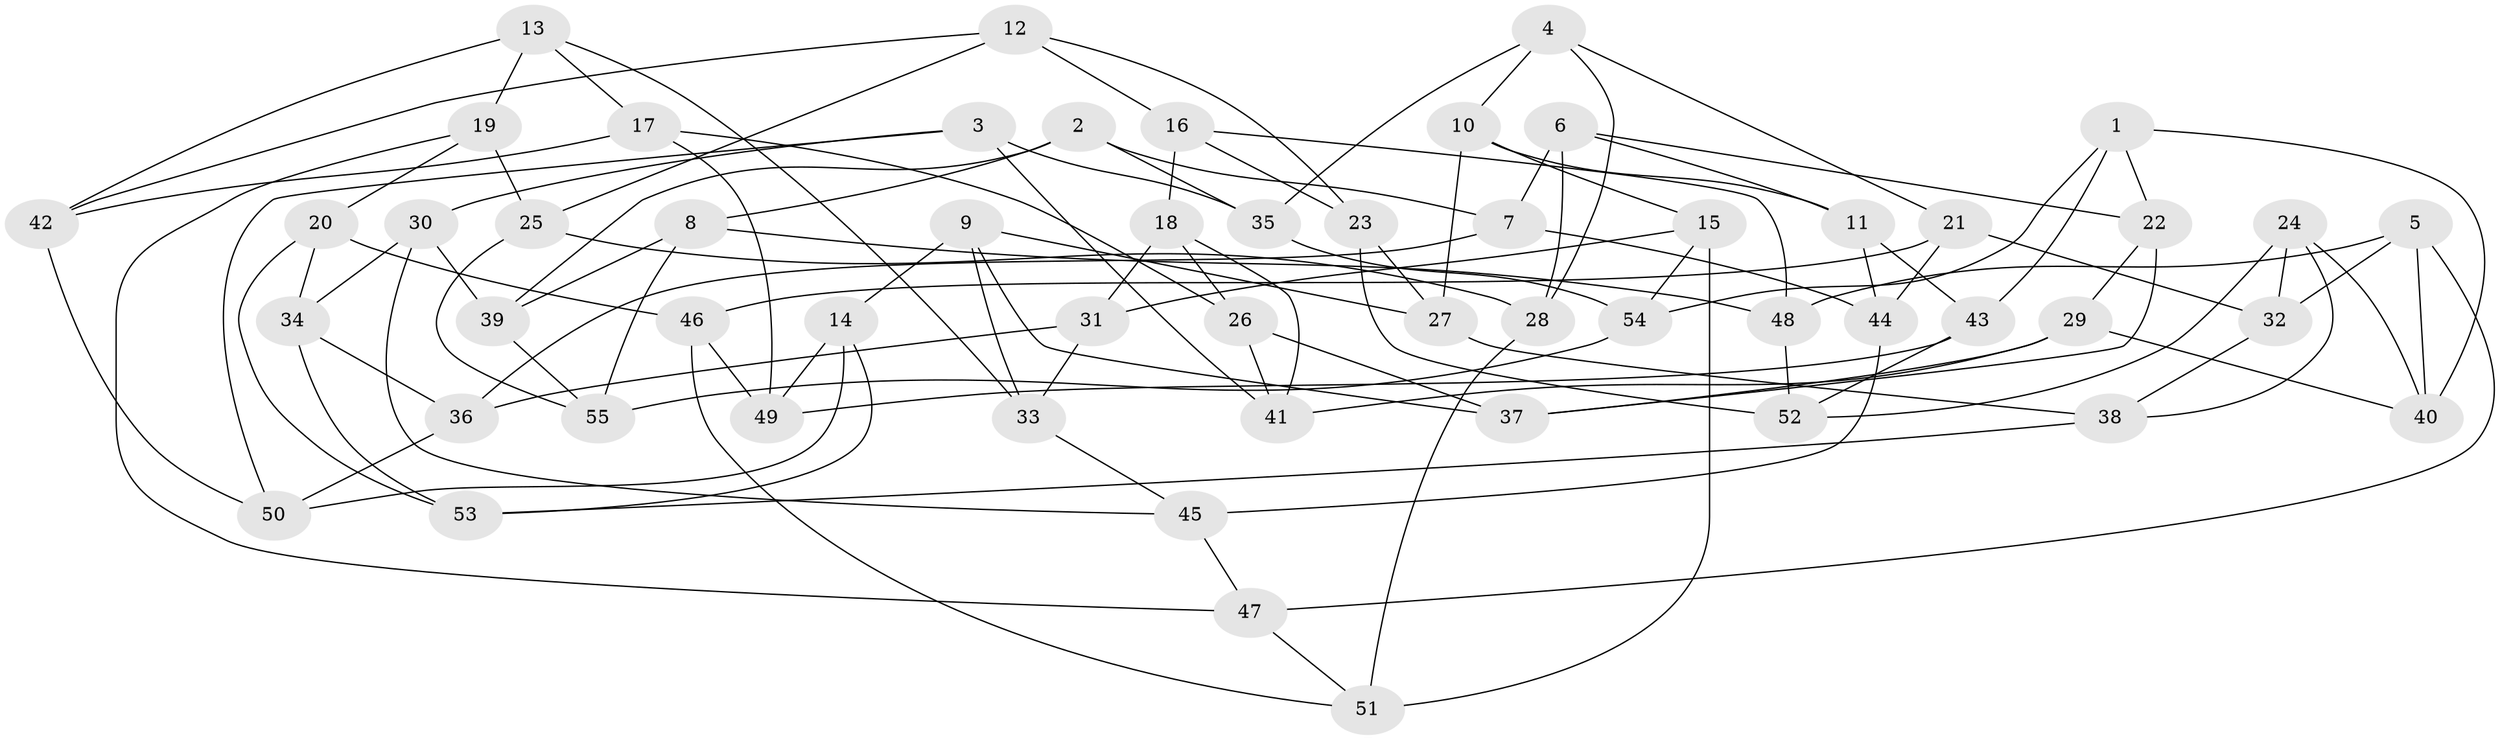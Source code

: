 // Generated by graph-tools (version 1.1) at 2025/03/03/09/25 03:03:07]
// undirected, 55 vertices, 110 edges
graph export_dot {
graph [start="1"]
  node [color=gray90,style=filled];
  1;
  2;
  3;
  4;
  5;
  6;
  7;
  8;
  9;
  10;
  11;
  12;
  13;
  14;
  15;
  16;
  17;
  18;
  19;
  20;
  21;
  22;
  23;
  24;
  25;
  26;
  27;
  28;
  29;
  30;
  31;
  32;
  33;
  34;
  35;
  36;
  37;
  38;
  39;
  40;
  41;
  42;
  43;
  44;
  45;
  46;
  47;
  48;
  49;
  50;
  51;
  52;
  53;
  54;
  55;
  1 -- 54;
  1 -- 40;
  1 -- 22;
  1 -- 43;
  2 -- 8;
  2 -- 35;
  2 -- 39;
  2 -- 7;
  3 -- 41;
  3 -- 30;
  3 -- 35;
  3 -- 50;
  4 -- 10;
  4 -- 35;
  4 -- 21;
  4 -- 28;
  5 -- 48;
  5 -- 47;
  5 -- 32;
  5 -- 40;
  6 -- 22;
  6 -- 28;
  6 -- 11;
  6 -- 7;
  7 -- 36;
  7 -- 44;
  8 -- 55;
  8 -- 39;
  8 -- 48;
  9 -- 33;
  9 -- 14;
  9 -- 37;
  9 -- 27;
  10 -- 11;
  10 -- 27;
  10 -- 15;
  11 -- 43;
  11 -- 44;
  12 -- 23;
  12 -- 25;
  12 -- 42;
  12 -- 16;
  13 -- 17;
  13 -- 19;
  13 -- 42;
  13 -- 33;
  14 -- 53;
  14 -- 49;
  14 -- 50;
  15 -- 54;
  15 -- 51;
  15 -- 31;
  16 -- 23;
  16 -- 18;
  16 -- 48;
  17 -- 49;
  17 -- 26;
  17 -- 42;
  18 -- 31;
  18 -- 41;
  18 -- 26;
  19 -- 25;
  19 -- 20;
  19 -- 47;
  20 -- 53;
  20 -- 46;
  20 -- 34;
  21 -- 46;
  21 -- 44;
  21 -- 32;
  22 -- 29;
  22 -- 37;
  23 -- 52;
  23 -- 27;
  24 -- 52;
  24 -- 38;
  24 -- 32;
  24 -- 40;
  25 -- 28;
  25 -- 55;
  26 -- 37;
  26 -- 41;
  27 -- 38;
  28 -- 51;
  29 -- 41;
  29 -- 37;
  29 -- 40;
  30 -- 34;
  30 -- 45;
  30 -- 39;
  31 -- 33;
  31 -- 36;
  32 -- 38;
  33 -- 45;
  34 -- 53;
  34 -- 36;
  35 -- 54;
  36 -- 50;
  38 -- 53;
  39 -- 55;
  42 -- 50;
  43 -- 49;
  43 -- 52;
  44 -- 45;
  45 -- 47;
  46 -- 51;
  46 -- 49;
  47 -- 51;
  48 -- 52;
  54 -- 55;
}
